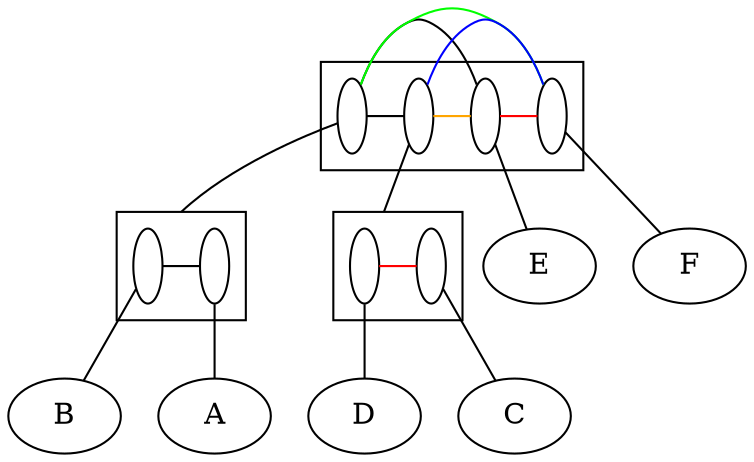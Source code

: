 digraph G {
compound=True;
E;
F;
D;
C;
B;
A;
subgraph cluster_ECBAFD {
s_BA [fixedsize=True, width=0.2, fillcolor=white, label=" "];
s_CD [fixedsize=True, width=0.2, fillcolor=white, label=" "];
s_E [fixedsize=True, width=0.2, fillcolor=white, label=" "];
s_F [fixedsize=True, width=0.2, fillcolor=white, label=" "];
subgraph  {
rank=same;
s_BA -> s_CD  [arrowhead=none, color=black];
s_BA -> s_E  [arrowhead=none, color=black];
s_BA -> s_F  [arrowhead=none, color=green];
s_CD -> s_E  [arrowhead=none, color=orange];
s_CD -> s_F  [arrowhead=none, color=blue];
s_E -> s_F  [arrowhead=none, color=red];
}

}

subgraph cluster_CD {
s_D [fixedsize=True, width=0.2, fillcolor=white, label=" "];
s_C [fixedsize=True, width=0.2, fillcolor=white, label=" "];
subgraph  {
rank=same;
s_D -> s_C  [arrowhead=none, color=red];
}

}

subgraph cluster_BA {
s_B [fixedsize=True, width=0.2, fillcolor=white, label=" "];
s_A [fixedsize=True, width=0.2, fillcolor=white, label=" "];
subgraph  {
rank=same;
s_B -> s_A  [arrowhead=none, color=black];
}

}

s_E -> E  [arrowhead=none];
s_F -> F  [arrowhead=none];
s_D -> D  [arrowhead=none];
s_C -> C  [arrowhead=none];
s_B -> B  [arrowhead=none];
s_A -> A  [arrowhead=none];
s_CD -> s_D  [lhead=cluster_CD, arrowhead=none];
s_BA -> s_B  [lhead=cluster_BA, arrowhead=none];
}

